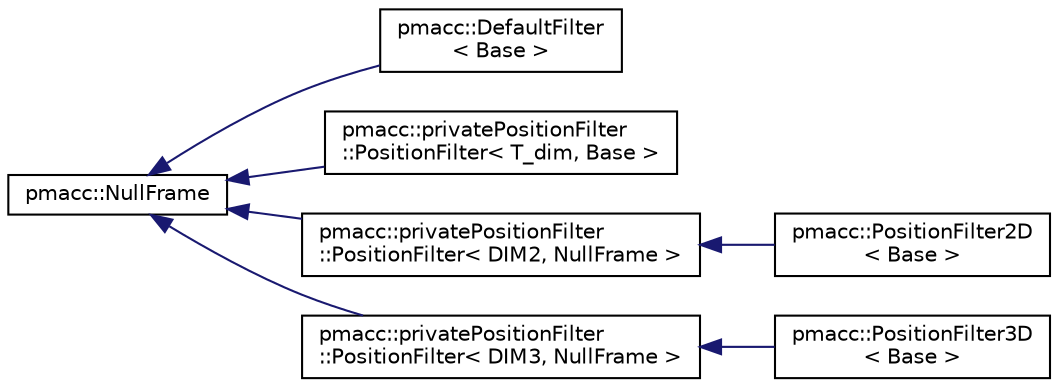 digraph "Graphical Class Hierarchy"
{
 // LATEX_PDF_SIZE
  edge [fontname="Helvetica",fontsize="10",labelfontname="Helvetica",labelfontsize="10"];
  node [fontname="Helvetica",fontsize="10",shape=record];
  rankdir="LR";
  Node0 [label="pmacc::NullFrame",height=0.2,width=0.4,color="black", fillcolor="white", style="filled",URL="$classpmacc_1_1_null_frame.html",tooltip=" "];
  Node0 -> Node1 [dir="back",color="midnightblue",fontsize="10",style="solid",fontname="Helvetica"];
  Node1 [label="pmacc::DefaultFilter\l\< Base \>",height=0.2,width=0.4,color="black", fillcolor="white", style="filled",URL="$classpmacc_1_1_default_filter.html",tooltip=" "];
  Node0 -> Node2 [dir="back",color="midnightblue",fontsize="10",style="solid",fontname="Helvetica"];
  Node2 [label="pmacc::privatePositionFilter\l::PositionFilter\< T_dim, Base \>",height=0.2,width=0.4,color="black", fillcolor="white", style="filled",URL="$classpmacc_1_1private_position_filter_1_1_position_filter.html",tooltip=" "];
  Node0 -> Node3 [dir="back",color="midnightblue",fontsize="10",style="solid",fontname="Helvetica"];
  Node3 [label="pmacc::privatePositionFilter\l::PositionFilter\< DIM2, NullFrame \>",height=0.2,width=0.4,color="black", fillcolor="white", style="filled",URL="$classpmacc_1_1private_position_filter_1_1_position_filter.html",tooltip=" "];
  Node3 -> Node4 [dir="back",color="midnightblue",fontsize="10",style="solid",fontname="Helvetica"];
  Node4 [label="pmacc::PositionFilter2D\l\< Base \>",height=0.2,width=0.4,color="black", fillcolor="white", style="filled",URL="$classpmacc_1_1_position_filter2_d.html",tooltip=" "];
  Node0 -> Node5 [dir="back",color="midnightblue",fontsize="10",style="solid",fontname="Helvetica"];
  Node5 [label="pmacc::privatePositionFilter\l::PositionFilter\< DIM3, NullFrame \>",height=0.2,width=0.4,color="black", fillcolor="white", style="filled",URL="$classpmacc_1_1private_position_filter_1_1_position_filter.html",tooltip=" "];
  Node5 -> Node6 [dir="back",color="midnightblue",fontsize="10",style="solid",fontname="Helvetica"];
  Node6 [label="pmacc::PositionFilter3D\l\< Base \>",height=0.2,width=0.4,color="black", fillcolor="white", style="filled",URL="$classpmacc_1_1_position_filter3_d.html",tooltip="This wrapper class is needed because for filters we are only allowed to define one template parameter..."];
}
